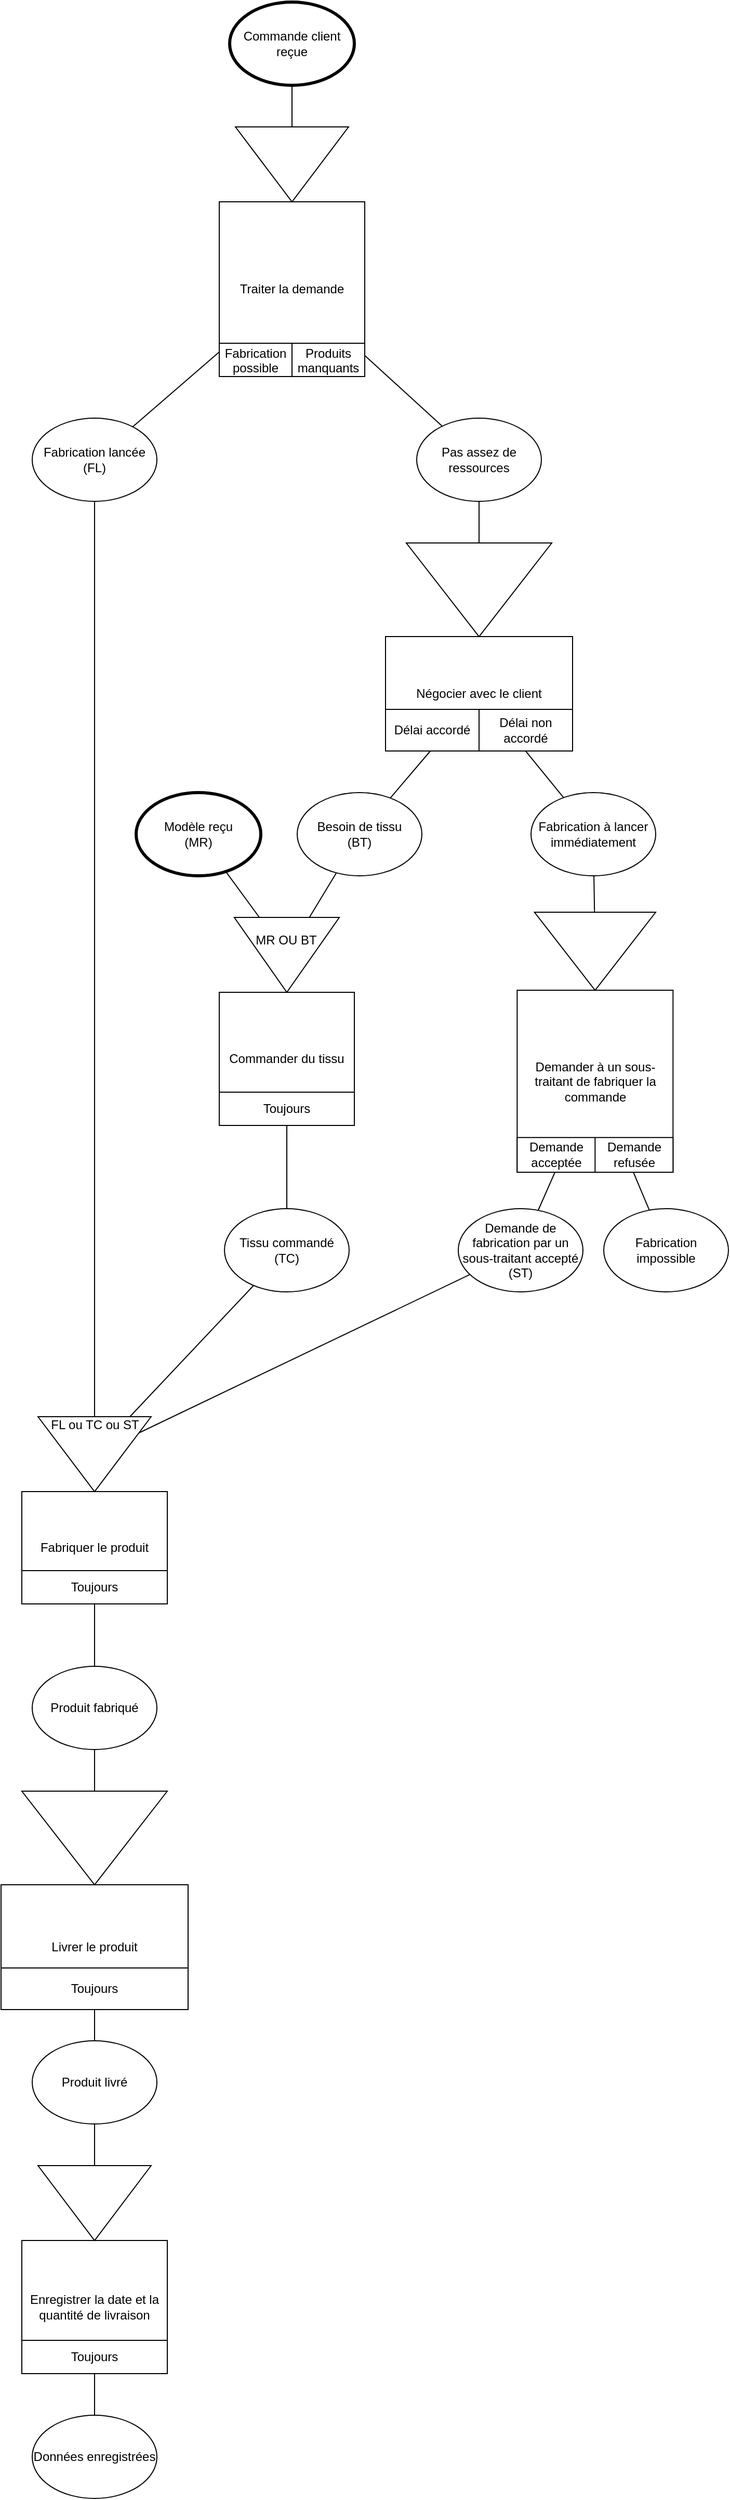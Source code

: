 <mxfile version="14.1.8" type="github">
  <diagram id="lDJxzJ-SNwr0Hjrm1M_N" name="Page-1">
    <mxGraphModel dx="1350" dy="804" grid="1" gridSize="10" guides="1" tooltips="1" connect="1" arrows="1" fold="1" page="1" pageScale="1" pageWidth="850" pageHeight="1100" math="0" shadow="0">
      <root>
        <mxCell id="0" />
        <mxCell id="1" parent="0" />
        <mxCell id="JCRJsU1HNMxGholNaX2s-37" style="edgeStyle=none;rounded=0;orthogonalLoop=1;jettySize=auto;html=1;endArrow=none;endFill=0;" edge="1" parent="1" source="JCRJsU1HNMxGholNaX2s-75" target="JCRJsU1HNMxGholNaX2s-32">
          <mxGeometry relative="1" as="geometry">
            <mxPoint x="550" y="1400" as="sourcePoint" />
          </mxGeometry>
        </mxCell>
        <mxCell id="JCRJsU1HNMxGholNaX2s-30" value="" style="group" vertex="1" connectable="0" parent="1">
          <mxGeometry x="490" y="1440" width="140" height="240" as="geometry" />
        </mxCell>
        <mxCell id="JCRJsU1HNMxGholNaX2s-31" value="Fabriquer le produit" style="rounded=0;whiteSpace=wrap;html=1;" vertex="1" parent="JCRJsU1HNMxGholNaX2s-30">
          <mxGeometry y="72" width="140" height="108" as="geometry" />
        </mxCell>
        <mxCell id="JCRJsU1HNMxGholNaX2s-32" value="&lt;div&gt;FL ou TC ou ST&lt;/div&gt;&lt;div&gt;&lt;br&gt;&lt;/div&gt;&lt;div&gt;&lt;br&gt;&lt;/div&gt;&lt;div&gt;&lt;br&gt;&lt;/div&gt;&lt;div&gt;&lt;br&gt;&lt;/div&gt;" style="triangle;whiteSpace=wrap;html=1;rotation=0;direction=south;" vertex="1" parent="JCRJsU1HNMxGholNaX2s-30">
          <mxGeometry x="15.556" width="108.889" height="72" as="geometry" />
        </mxCell>
        <mxCell id="JCRJsU1HNMxGholNaX2s-33" value="" style="shape=table;html=1;whiteSpace=wrap;startSize=0;container=1;collapsible=0;childLayout=tableLayout;" vertex="1" parent="JCRJsU1HNMxGholNaX2s-30">
          <mxGeometry y="148.003" width="140" height="31.997" as="geometry" />
        </mxCell>
        <mxCell id="JCRJsU1HNMxGholNaX2s-34" value="" style="shape=partialRectangle;html=1;whiteSpace=wrap;collapsible=0;dropTarget=0;pointerEvents=0;fillColor=none;top=0;left=0;bottom=0;right=0;points=[[0,0.5],[1,0.5]];portConstraint=eastwest;" vertex="1" parent="JCRJsU1HNMxGholNaX2s-33">
          <mxGeometry width="140" height="32" as="geometry" />
        </mxCell>
        <mxCell id="JCRJsU1HNMxGholNaX2s-35" value="Toujours" style="shape=partialRectangle;html=1;whiteSpace=wrap;connectable=0;fillColor=none;top=0;left=0;bottom=0;right=0;overflow=hidden;" vertex="1" parent="JCRJsU1HNMxGholNaX2s-34">
          <mxGeometry width="140" height="32" as="geometry" />
        </mxCell>
        <mxCell id="JCRJsU1HNMxGholNaX2s-182" style="edgeStyle=none;rounded=0;orthogonalLoop=1;jettySize=auto;html=1;endArrow=none;endFill=0;" edge="1" parent="1" source="JCRJsU1HNMxGholNaX2s-38" target="JCRJsU1HNMxGholNaX2s-178">
          <mxGeometry relative="1" as="geometry" />
        </mxCell>
        <mxCell id="JCRJsU1HNMxGholNaX2s-38" value="Produit fabriqué" style="ellipse;whiteSpace=wrap;html=1;rounded=0;" vertex="1" parent="1">
          <mxGeometry x="500" y="1680" width="120" height="80" as="geometry" />
        </mxCell>
        <mxCell id="JCRJsU1HNMxGholNaX2s-39" value="" style="edgeStyle=none;rounded=0;orthogonalLoop=1;jettySize=auto;html=1;endArrow=none;endFill=0;" edge="1" parent="1" source="JCRJsU1HNMxGholNaX2s-31" target="JCRJsU1HNMxGholNaX2s-38">
          <mxGeometry relative="1" as="geometry" />
        </mxCell>
        <mxCell id="JCRJsU1HNMxGholNaX2s-40" style="edgeStyle=none;rounded=0;orthogonalLoop=1;jettySize=auto;html=1;endArrow=none;endFill=0;" edge="1" parent="1" source="JCRJsU1HNMxGholNaX2s-159" target="JCRJsU1HNMxGholNaX2s-60">
          <mxGeometry relative="1" as="geometry">
            <mxPoint x="750" y="140" as="sourcePoint" />
            <mxPoint x="490" y="200" as="targetPoint" />
          </mxGeometry>
        </mxCell>
        <mxCell id="JCRJsU1HNMxGholNaX2s-58" value="" style="group" vertex="1" connectable="0" parent="1">
          <mxGeometry x="680" y="200" width="140" height="240" as="geometry" />
        </mxCell>
        <mxCell id="JCRJsU1HNMxGholNaX2s-59" value="Traiter la demande" style="rounded=0;whiteSpace=wrap;html=1;" vertex="1" parent="JCRJsU1HNMxGholNaX2s-58">
          <mxGeometry y="72" width="140" height="168" as="geometry" />
        </mxCell>
        <mxCell id="JCRJsU1HNMxGholNaX2s-60" value="" style="triangle;whiteSpace=wrap;html=1;rotation=0;direction=south;" vertex="1" parent="JCRJsU1HNMxGholNaX2s-58">
          <mxGeometry x="15.556" width="108.889" height="72" as="geometry" />
        </mxCell>
        <mxCell id="JCRJsU1HNMxGholNaX2s-61" value="" style="shape=table;html=1;whiteSpace=wrap;startSize=0;container=1;collapsible=0;childLayout=tableLayout;" vertex="1" parent="JCRJsU1HNMxGholNaX2s-58">
          <mxGeometry y="208" width="140" height="32" as="geometry" />
        </mxCell>
        <mxCell id="JCRJsU1HNMxGholNaX2s-62" value="" style="shape=partialRectangle;html=1;whiteSpace=wrap;collapsible=0;dropTarget=0;pointerEvents=0;fillColor=none;top=0;left=0;bottom=0;right=0;points=[[0,0.5],[1,0.5]];portConstraint=eastwest;" vertex="1" parent="JCRJsU1HNMxGholNaX2s-61">
          <mxGeometry width="140" height="32" as="geometry" />
        </mxCell>
        <mxCell id="JCRJsU1HNMxGholNaX2s-66" value="Fabrication possible" style="shape=partialRectangle;html=1;whiteSpace=wrap;connectable=0;fillColor=none;top=0;left=0;bottom=0;right=0;overflow=hidden;" vertex="1" parent="JCRJsU1HNMxGholNaX2s-62">
          <mxGeometry width="70" height="32" as="geometry" />
        </mxCell>
        <mxCell id="JCRJsU1HNMxGholNaX2s-63" value="Produits manquants" style="shape=partialRectangle;html=1;whiteSpace=wrap;connectable=0;fillColor=none;top=0;left=0;bottom=0;right=0;overflow=hidden;" vertex="1" parent="JCRJsU1HNMxGholNaX2s-62">
          <mxGeometry x="70" width="70" height="32" as="geometry" />
        </mxCell>
        <mxCell id="JCRJsU1HNMxGholNaX2s-167" style="edgeStyle=none;rounded=0;orthogonalLoop=1;jettySize=auto;html=1;endArrow=none;endFill=0;" edge="1" parent="1" source="JCRJsU1HNMxGholNaX2s-72" target="JCRJsU1HNMxGholNaX2s-92">
          <mxGeometry relative="1" as="geometry" />
        </mxCell>
        <mxCell id="JCRJsU1HNMxGholNaX2s-72" value="Pas assez de ressources" style="ellipse;whiteSpace=wrap;html=1;" vertex="1" parent="1">
          <mxGeometry x="870" y="480" width="120" height="80" as="geometry" />
        </mxCell>
        <mxCell id="JCRJsU1HNMxGholNaX2s-75" value="Fabrication lancée&lt;br&gt;(FL)" style="ellipse;whiteSpace=wrap;html=1;" vertex="1" parent="1">
          <mxGeometry x="500" y="480" width="120" height="80" as="geometry" />
        </mxCell>
        <mxCell id="JCRJsU1HNMxGholNaX2s-90" value="" style="group" vertex="1" connectable="0" parent="1">
          <mxGeometry x="840" y="600" width="180" height="300" as="geometry" />
        </mxCell>
        <mxCell id="JCRJsU1HNMxGholNaX2s-91" value="Négocier avec le client" style="rounded=0;whiteSpace=wrap;html=1;" vertex="1" parent="JCRJsU1HNMxGholNaX2s-90">
          <mxGeometry y="90" width="180" height="110" as="geometry" />
        </mxCell>
        <mxCell id="JCRJsU1HNMxGholNaX2s-92" value="" style="triangle;whiteSpace=wrap;html=1;rotation=0;direction=south;" vertex="1" parent="JCRJsU1HNMxGholNaX2s-90">
          <mxGeometry x="20" width="140" height="90" as="geometry" />
        </mxCell>
        <mxCell id="JCRJsU1HNMxGholNaX2s-93" value="" style="shape=table;html=1;whiteSpace=wrap;startSize=0;container=1;collapsible=0;childLayout=tableLayout;" vertex="1" parent="JCRJsU1HNMxGholNaX2s-90">
          <mxGeometry y="160" width="180" height="40" as="geometry" />
        </mxCell>
        <mxCell id="JCRJsU1HNMxGholNaX2s-94" value="" style="shape=partialRectangle;html=1;whiteSpace=wrap;collapsible=0;dropTarget=0;pointerEvents=0;fillColor=none;top=0;left=0;bottom=0;right=0;points=[[0,0.5],[1,0.5]];portConstraint=eastwest;" vertex="1" parent="JCRJsU1HNMxGholNaX2s-93">
          <mxGeometry width="180" height="40" as="geometry" />
        </mxCell>
        <mxCell id="JCRJsU1HNMxGholNaX2s-95" value="Délai accordé" style="shape=partialRectangle;html=1;whiteSpace=wrap;connectable=0;fillColor=none;top=0;left=0;bottom=0;right=0;overflow=hidden;" vertex="1" parent="JCRJsU1HNMxGholNaX2s-94">
          <mxGeometry width="90" height="40" as="geometry" />
        </mxCell>
        <mxCell id="JCRJsU1HNMxGholNaX2s-96" value="Délai non accordé" style="shape=partialRectangle;html=1;whiteSpace=wrap;connectable=0;fillColor=none;top=0;left=0;bottom=0;right=0;overflow=hidden;" vertex="1" parent="JCRJsU1HNMxGholNaX2s-94">
          <mxGeometry x="90" width="90" height="40" as="geometry" />
        </mxCell>
        <mxCell id="JCRJsU1HNMxGholNaX2s-103" value="" style="group" vertex="1" connectable="0" parent="1">
          <mxGeometry x="680" y="960" width="130" height="240" as="geometry" />
        </mxCell>
        <mxCell id="JCRJsU1HNMxGholNaX2s-104" value="Commander du tissu" style="rounded=0;whiteSpace=wrap;html=1;" vertex="1" parent="JCRJsU1HNMxGholNaX2s-103">
          <mxGeometry y="72" width="130" height="128" as="geometry" />
        </mxCell>
        <mxCell id="JCRJsU1HNMxGholNaX2s-105" value="&lt;div&gt;MR OU BT&lt;/div&gt;&lt;div&gt;&lt;br&gt;&lt;/div&gt;&lt;div&gt;&lt;br&gt;&lt;/div&gt;" style="triangle;whiteSpace=wrap;html=1;rotation=0;direction=south;" vertex="1" parent="JCRJsU1HNMxGholNaX2s-103">
          <mxGeometry x="14.444" width="101.111" height="72" as="geometry" />
        </mxCell>
        <mxCell id="JCRJsU1HNMxGholNaX2s-106" value="" style="shape=table;html=1;whiteSpace=wrap;startSize=0;container=1;collapsible=0;childLayout=tableLayout;" vertex="1" parent="JCRJsU1HNMxGholNaX2s-103">
          <mxGeometry y="168" width="130" height="32" as="geometry" />
        </mxCell>
        <mxCell id="JCRJsU1HNMxGholNaX2s-107" value="" style="shape=partialRectangle;html=1;whiteSpace=wrap;collapsible=0;dropTarget=0;pointerEvents=0;fillColor=none;top=0;left=0;bottom=0;right=0;points=[[0,0.5],[1,0.5]];portConstraint=eastwest;" vertex="1" parent="JCRJsU1HNMxGholNaX2s-106">
          <mxGeometry width="130" height="32" as="geometry" />
        </mxCell>
        <mxCell id="JCRJsU1HNMxGholNaX2s-108" value="Toujours" style="shape=partialRectangle;html=1;whiteSpace=wrap;connectable=0;fillColor=none;top=0;left=0;bottom=0;right=0;overflow=hidden;" vertex="1" parent="JCRJsU1HNMxGholNaX2s-107">
          <mxGeometry width="130" height="32" as="geometry" />
        </mxCell>
        <mxCell id="JCRJsU1HNMxGholNaX2s-157" style="edgeStyle=none;rounded=0;orthogonalLoop=1;jettySize=auto;html=1;endArrow=none;endFill=0;" edge="1" parent="1" source="JCRJsU1HNMxGholNaX2s-109" target="JCRJsU1HNMxGholNaX2s-32">
          <mxGeometry relative="1" as="geometry" />
        </mxCell>
        <mxCell id="JCRJsU1HNMxGholNaX2s-109" value="&lt;div&gt;Tissu commandé&lt;/div&gt;&lt;div&gt;(TC)&lt;br&gt;&lt;/div&gt;" style="ellipse;whiteSpace=wrap;html=1;rounded=0;" vertex="1" parent="1">
          <mxGeometry x="685" y="1240" width="120" height="80" as="geometry" />
        </mxCell>
        <mxCell id="JCRJsU1HNMxGholNaX2s-110" value="" style="edgeStyle=none;rounded=0;orthogonalLoop=1;jettySize=auto;html=1;endArrow=none;endFill=0;" edge="1" parent="1" source="JCRJsU1HNMxGholNaX2s-104" target="JCRJsU1HNMxGholNaX2s-109">
          <mxGeometry relative="1" as="geometry" />
        </mxCell>
        <mxCell id="JCRJsU1HNMxGholNaX2s-111" style="edgeStyle=none;rounded=0;orthogonalLoop=1;jettySize=auto;html=1;endArrow=none;endFill=0;" edge="1" parent="1" source="JCRJsU1HNMxGholNaX2s-112" target="JCRJsU1HNMxGholNaX2s-105">
          <mxGeometry relative="1" as="geometry" />
        </mxCell>
        <mxCell id="JCRJsU1HNMxGholNaX2s-112" value="&lt;div&gt;Besoin de tissu&lt;/div&gt;&lt;div&gt;(BT)&lt;br&gt;&lt;/div&gt;" style="ellipse;whiteSpace=wrap;html=1;rounded=0;" vertex="1" parent="1">
          <mxGeometry x="755" y="840" width="120" height="80" as="geometry" />
        </mxCell>
        <mxCell id="JCRJsU1HNMxGholNaX2s-113" style="edgeStyle=none;rounded=0;orthogonalLoop=1;jettySize=auto;html=1;endArrow=none;endFill=0;" edge="1" parent="1" source="JCRJsU1HNMxGholNaX2s-91" target="JCRJsU1HNMxGholNaX2s-112">
          <mxGeometry relative="1" as="geometry" />
        </mxCell>
        <mxCell id="JCRJsU1HNMxGholNaX2s-124" style="edgeStyle=none;rounded=0;orthogonalLoop=1;jettySize=auto;html=1;endArrow=none;endFill=0;" edge="1" parent="1" source="JCRJsU1HNMxGholNaX2s-115" target="JCRJsU1HNMxGholNaX2s-119">
          <mxGeometry relative="1" as="geometry" />
        </mxCell>
        <mxCell id="JCRJsU1HNMxGholNaX2s-115" value="Fabrication à lancer immédiatement" style="ellipse;whiteSpace=wrap;html=1;" vertex="1" parent="1">
          <mxGeometry x="980" y="840" width="120" height="80" as="geometry" />
        </mxCell>
        <mxCell id="JCRJsU1HNMxGholNaX2s-116" style="edgeStyle=none;rounded=0;orthogonalLoop=1;jettySize=auto;html=1;endArrow=none;endFill=0;" edge="1" parent="1" source="JCRJsU1HNMxGholNaX2s-91" target="JCRJsU1HNMxGholNaX2s-115">
          <mxGeometry relative="1" as="geometry" />
        </mxCell>
        <mxCell id="JCRJsU1HNMxGholNaX2s-117" value="" style="group" vertex="1" connectable="0" parent="1">
          <mxGeometry x="966.67" y="955" width="150" height="250" as="geometry" />
        </mxCell>
        <mxCell id="JCRJsU1HNMxGholNaX2s-118" value="Demander à un sous-traitant de fabriquer la commande" style="rounded=0;whiteSpace=wrap;html=1;" vertex="1" parent="JCRJsU1HNMxGholNaX2s-117">
          <mxGeometry y="75" width="150" height="175" as="geometry" />
        </mxCell>
        <mxCell id="JCRJsU1HNMxGholNaX2s-119" value="" style="triangle;whiteSpace=wrap;html=1;rotation=0;direction=south;" vertex="1" parent="JCRJsU1HNMxGholNaX2s-117">
          <mxGeometry x="16.667" width="116.667" height="75" as="geometry" />
        </mxCell>
        <mxCell id="JCRJsU1HNMxGholNaX2s-120" value="" style="shape=table;html=1;whiteSpace=wrap;startSize=0;container=1;collapsible=0;childLayout=tableLayout;" vertex="1" parent="JCRJsU1HNMxGholNaX2s-117">
          <mxGeometry y="216.667" width="150" height="33.333" as="geometry" />
        </mxCell>
        <mxCell id="JCRJsU1HNMxGholNaX2s-121" value="" style="shape=partialRectangle;html=1;whiteSpace=wrap;collapsible=0;dropTarget=0;pointerEvents=0;fillColor=none;top=0;left=0;bottom=0;right=0;points=[[0,0.5],[1,0.5]];portConstraint=eastwest;" vertex="1" parent="JCRJsU1HNMxGholNaX2s-120">
          <mxGeometry width="150" height="33" as="geometry" />
        </mxCell>
        <mxCell id="JCRJsU1HNMxGholNaX2s-122" value="Demande acceptée" style="shape=partialRectangle;html=1;whiteSpace=wrap;connectable=0;fillColor=none;top=0;left=0;bottom=0;right=0;overflow=hidden;" vertex="1" parent="JCRJsU1HNMxGholNaX2s-121">
          <mxGeometry width="75" height="33" as="geometry" />
        </mxCell>
        <mxCell id="JCRJsU1HNMxGholNaX2s-123" value="Demande refusée" style="shape=partialRectangle;html=1;whiteSpace=wrap;connectable=0;fillColor=none;top=0;left=0;bottom=0;right=0;overflow=hidden;" vertex="1" parent="JCRJsU1HNMxGholNaX2s-121">
          <mxGeometry x="75" width="75" height="33" as="geometry" />
        </mxCell>
        <mxCell id="JCRJsU1HNMxGholNaX2s-158" style="edgeStyle=none;rounded=0;orthogonalLoop=1;jettySize=auto;html=1;endArrow=none;endFill=0;" edge="1" parent="1" source="JCRJsU1HNMxGholNaX2s-125" target="JCRJsU1HNMxGholNaX2s-32">
          <mxGeometry relative="1" as="geometry" />
        </mxCell>
        <mxCell id="JCRJsU1HNMxGholNaX2s-125" value="&lt;div&gt;Demande de fabrication par un sous-traitant accepté&lt;br&gt;(ST)&lt;br&gt;&lt;/div&gt;" style="ellipse;whiteSpace=wrap;html=1;" vertex="1" parent="1">
          <mxGeometry x="910" y="1240" width="120" height="80" as="geometry" />
        </mxCell>
        <mxCell id="JCRJsU1HNMxGholNaX2s-126" value="Fabrication impossible" style="ellipse;whiteSpace=wrap;html=1;" vertex="1" parent="1">
          <mxGeometry x="1050" y="1240" width="120" height="80" as="geometry" />
        </mxCell>
        <mxCell id="JCRJsU1HNMxGholNaX2s-127" style="edgeStyle=none;rounded=0;orthogonalLoop=1;jettySize=auto;html=1;endArrow=none;endFill=0;" edge="1" parent="1" source="JCRJsU1HNMxGholNaX2s-118" target="JCRJsU1HNMxGholNaX2s-125">
          <mxGeometry relative="1" as="geometry" />
        </mxCell>
        <mxCell id="JCRJsU1HNMxGholNaX2s-128" style="edgeStyle=none;rounded=0;orthogonalLoop=1;jettySize=auto;html=1;endArrow=none;endFill=0;" edge="1" parent="1" source="JCRJsU1HNMxGholNaX2s-118" target="JCRJsU1HNMxGholNaX2s-126">
          <mxGeometry relative="1" as="geometry" />
        </mxCell>
        <mxCell id="JCRJsU1HNMxGholNaX2s-152" style="edgeStyle=none;rounded=0;orthogonalLoop=1;jettySize=auto;html=1;endArrow=none;endFill=0;" edge="1" parent="1" source="JCRJsU1HNMxGholNaX2s-160" target="JCRJsU1HNMxGholNaX2s-105">
          <mxGeometry relative="1" as="geometry">
            <mxPoint x="683.415" y="897.671" as="sourcePoint" />
            <mxPoint x="590" y="980" as="targetPoint" />
          </mxGeometry>
        </mxCell>
        <mxCell id="JCRJsU1HNMxGholNaX2s-159" value="Commande client reçue" style="ellipse;whiteSpace=wrap;html=1;strokeWidth=3;gradientColor=none;" vertex="1" parent="1">
          <mxGeometry x="690" y="80" width="120" height="80" as="geometry" />
        </mxCell>
        <mxCell id="JCRJsU1HNMxGholNaX2s-160" value="Modèle reçu&lt;br&gt;(MR)" style="ellipse;whiteSpace=wrap;html=1;strokeWidth=3;gradientColor=none;" vertex="1" parent="1">
          <mxGeometry x="600" y="840" width="120" height="80" as="geometry" />
        </mxCell>
        <mxCell id="JCRJsU1HNMxGholNaX2s-165" style="edgeStyle=none;rounded=0;orthogonalLoop=1;jettySize=auto;html=1;endArrow=none;endFill=0;" edge="1" parent="1" source="JCRJsU1HNMxGholNaX2s-59" target="JCRJsU1HNMxGholNaX2s-75">
          <mxGeometry relative="1" as="geometry" />
        </mxCell>
        <mxCell id="JCRJsU1HNMxGholNaX2s-166" style="edgeStyle=none;rounded=0;orthogonalLoop=1;jettySize=auto;html=1;endArrow=none;endFill=0;" edge="1" parent="1" source="JCRJsU1HNMxGholNaX2s-59" target="JCRJsU1HNMxGholNaX2s-72">
          <mxGeometry relative="1" as="geometry" />
        </mxCell>
        <mxCell id="JCRJsU1HNMxGholNaX2s-168" value="" style="group" vertex="1" connectable="0" parent="1">
          <mxGeometry x="490" y="2160" width="140" height="240" as="geometry" />
        </mxCell>
        <mxCell id="JCRJsU1HNMxGholNaX2s-169" value="Enregistrer la date et la quantité de livraison" style="rounded=0;whiteSpace=wrap;html=1;" vertex="1" parent="JCRJsU1HNMxGholNaX2s-168">
          <mxGeometry y="72" width="140" height="128" as="geometry" />
        </mxCell>
        <mxCell id="JCRJsU1HNMxGholNaX2s-170" value="" style="triangle;whiteSpace=wrap;html=1;rotation=0;direction=south;" vertex="1" parent="JCRJsU1HNMxGholNaX2s-168">
          <mxGeometry x="15.556" width="108.889" height="72" as="geometry" />
        </mxCell>
        <mxCell id="JCRJsU1HNMxGholNaX2s-171" value="" style="shape=table;html=1;whiteSpace=wrap;startSize=0;container=1;collapsible=0;childLayout=tableLayout;" vertex="1" parent="JCRJsU1HNMxGholNaX2s-168">
          <mxGeometry y="168.003" width="140" height="31.997" as="geometry" />
        </mxCell>
        <mxCell id="JCRJsU1HNMxGholNaX2s-172" value="" style="shape=partialRectangle;html=1;whiteSpace=wrap;collapsible=0;dropTarget=0;pointerEvents=0;fillColor=none;top=0;left=0;bottom=0;right=0;points=[[0,0.5],[1,0.5]];portConstraint=eastwest;" vertex="1" parent="JCRJsU1HNMxGholNaX2s-171">
          <mxGeometry width="140" height="32" as="geometry" />
        </mxCell>
        <mxCell id="JCRJsU1HNMxGholNaX2s-173" value="Toujours" style="shape=partialRectangle;html=1;whiteSpace=wrap;connectable=0;fillColor=none;top=0;left=0;bottom=0;right=0;overflow=hidden;" vertex="1" parent="JCRJsU1HNMxGholNaX2s-172">
          <mxGeometry width="140" height="32" as="geometry" />
        </mxCell>
        <mxCell id="JCRJsU1HNMxGholNaX2s-174" value="Données enregistrées" style="ellipse;whiteSpace=wrap;html=1;rounded=0;" vertex="1" parent="1">
          <mxGeometry x="500" y="2400" width="120" height="80" as="geometry" />
        </mxCell>
        <mxCell id="JCRJsU1HNMxGholNaX2s-175" value="" style="edgeStyle=none;rounded=0;orthogonalLoop=1;jettySize=auto;html=1;endArrow=none;endFill=0;" edge="1" parent="1" source="JCRJsU1HNMxGholNaX2s-169" target="JCRJsU1HNMxGholNaX2s-174">
          <mxGeometry relative="1" as="geometry" />
        </mxCell>
        <mxCell id="JCRJsU1HNMxGholNaX2s-176" value="" style="group" vertex="1" connectable="0" parent="1">
          <mxGeometry x="470" y="1800" width="180" height="300" as="geometry" />
        </mxCell>
        <mxCell id="JCRJsU1HNMxGholNaX2s-184" value="" style="edgeStyle=none;rounded=0;orthogonalLoop=1;jettySize=auto;html=1;endArrow=none;endFill=0;" edge="1" parent="JCRJsU1HNMxGholNaX2s-176" source="JCRJsU1HNMxGholNaX2s-177" target="JCRJsU1HNMxGholNaX2s-183">
          <mxGeometry relative="1" as="geometry" />
        </mxCell>
        <mxCell id="JCRJsU1HNMxGholNaX2s-177" value="Livrer le produit" style="rounded=0;whiteSpace=wrap;html=1;" vertex="1" parent="JCRJsU1HNMxGholNaX2s-176">
          <mxGeometry y="90" width="180" height="120" as="geometry" />
        </mxCell>
        <mxCell id="JCRJsU1HNMxGholNaX2s-178" value="" style="triangle;whiteSpace=wrap;html=1;rotation=0;direction=south;" vertex="1" parent="JCRJsU1HNMxGholNaX2s-176">
          <mxGeometry x="20" width="140" height="90" as="geometry" />
        </mxCell>
        <mxCell id="JCRJsU1HNMxGholNaX2s-179" value="" style="shape=table;html=1;whiteSpace=wrap;startSize=0;container=1;collapsible=0;childLayout=tableLayout;" vertex="1" parent="JCRJsU1HNMxGholNaX2s-176">
          <mxGeometry y="170" width="180" height="40" as="geometry" />
        </mxCell>
        <mxCell id="JCRJsU1HNMxGholNaX2s-180" value="" style="shape=partialRectangle;html=1;whiteSpace=wrap;collapsible=0;dropTarget=0;pointerEvents=0;fillColor=none;top=0;left=0;bottom=0;right=0;points=[[0,0.5],[1,0.5]];portConstraint=eastwest;" vertex="1" parent="JCRJsU1HNMxGholNaX2s-179">
          <mxGeometry width="180" height="40" as="geometry" />
        </mxCell>
        <mxCell id="JCRJsU1HNMxGholNaX2s-181" value="Toujours" style="shape=partialRectangle;html=1;whiteSpace=wrap;connectable=0;fillColor=none;top=0;left=0;bottom=0;right=0;overflow=hidden;" vertex="1" parent="JCRJsU1HNMxGholNaX2s-180">
          <mxGeometry width="180" height="40" as="geometry" />
        </mxCell>
        <mxCell id="JCRJsU1HNMxGholNaX2s-183" value="Produit livré" style="ellipse;whiteSpace=wrap;html=1;rounded=0;" vertex="1" parent="JCRJsU1HNMxGholNaX2s-176">
          <mxGeometry x="30" y="240" width="120" height="80" as="geometry" />
        </mxCell>
        <mxCell id="JCRJsU1HNMxGholNaX2s-185" style="edgeStyle=none;rounded=0;orthogonalLoop=1;jettySize=auto;html=1;endArrow=none;endFill=0;" edge="1" parent="1" source="JCRJsU1HNMxGholNaX2s-183" target="JCRJsU1HNMxGholNaX2s-170">
          <mxGeometry relative="1" as="geometry" />
        </mxCell>
      </root>
    </mxGraphModel>
  </diagram>
</mxfile>
